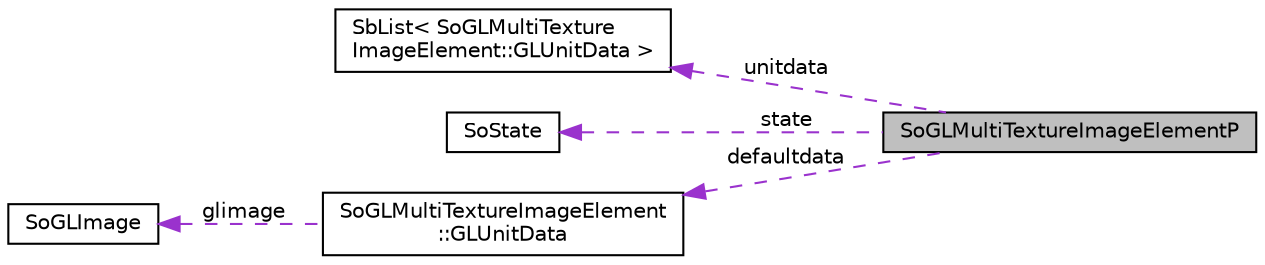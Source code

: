 digraph "SoGLMultiTextureImageElementP"
{
 // LATEX_PDF_SIZE
  edge [fontname="Helvetica",fontsize="10",labelfontname="Helvetica",labelfontsize="10"];
  node [fontname="Helvetica",fontsize="10",shape=record];
  rankdir="LR";
  Node1 [label="SoGLMultiTextureImageElementP",height=0.2,width=0.4,color="black", fillcolor="grey75", style="filled", fontcolor="black",tooltip=" "];
  Node2 -> Node1 [dir="back",color="darkorchid3",fontsize="10",style="dashed",label=" unitdata" ,fontname="Helvetica"];
  Node2 [label="SbList\< SoGLMultiTexture\lImageElement::GLUnitData \>",height=0.2,width=0.4,color="black", fillcolor="white", style="filled",URL="$classSbList.html",tooltip=" "];
  Node3 -> Node1 [dir="back",color="darkorchid3",fontsize="10",style="dashed",label=" state" ,fontname="Helvetica"];
  Node3 [label="SoState",height=0.2,width=0.4,color="black", fillcolor="white", style="filled",URL="$classSoState.html",tooltip="The SoState class manages the Coin scene graph traversal state data."];
  Node4 -> Node1 [dir="back",color="darkorchid3",fontsize="10",style="dashed",label=" defaultdata" ,fontname="Helvetica"];
  Node4 [label="SoGLMultiTextureImageElement\l::GLUnitData",height=0.2,width=0.4,color="black", fillcolor="white", style="filled",URL="$classSoGLMultiTextureImageElement_1_1GLUnitData.html",tooltip=" "];
  Node5 -> Node4 [dir="back",color="darkorchid3",fontsize="10",style="dashed",label=" glimage" ,fontname="Helvetica"];
  Node5 [label="SoGLImage",height=0.2,width=0.4,color="black", fillcolor="white", style="filled",URL="$classSoGLImage.html",tooltip="The SoGLImage class is used to handle OpenGL 2D/3D textures."];
}
